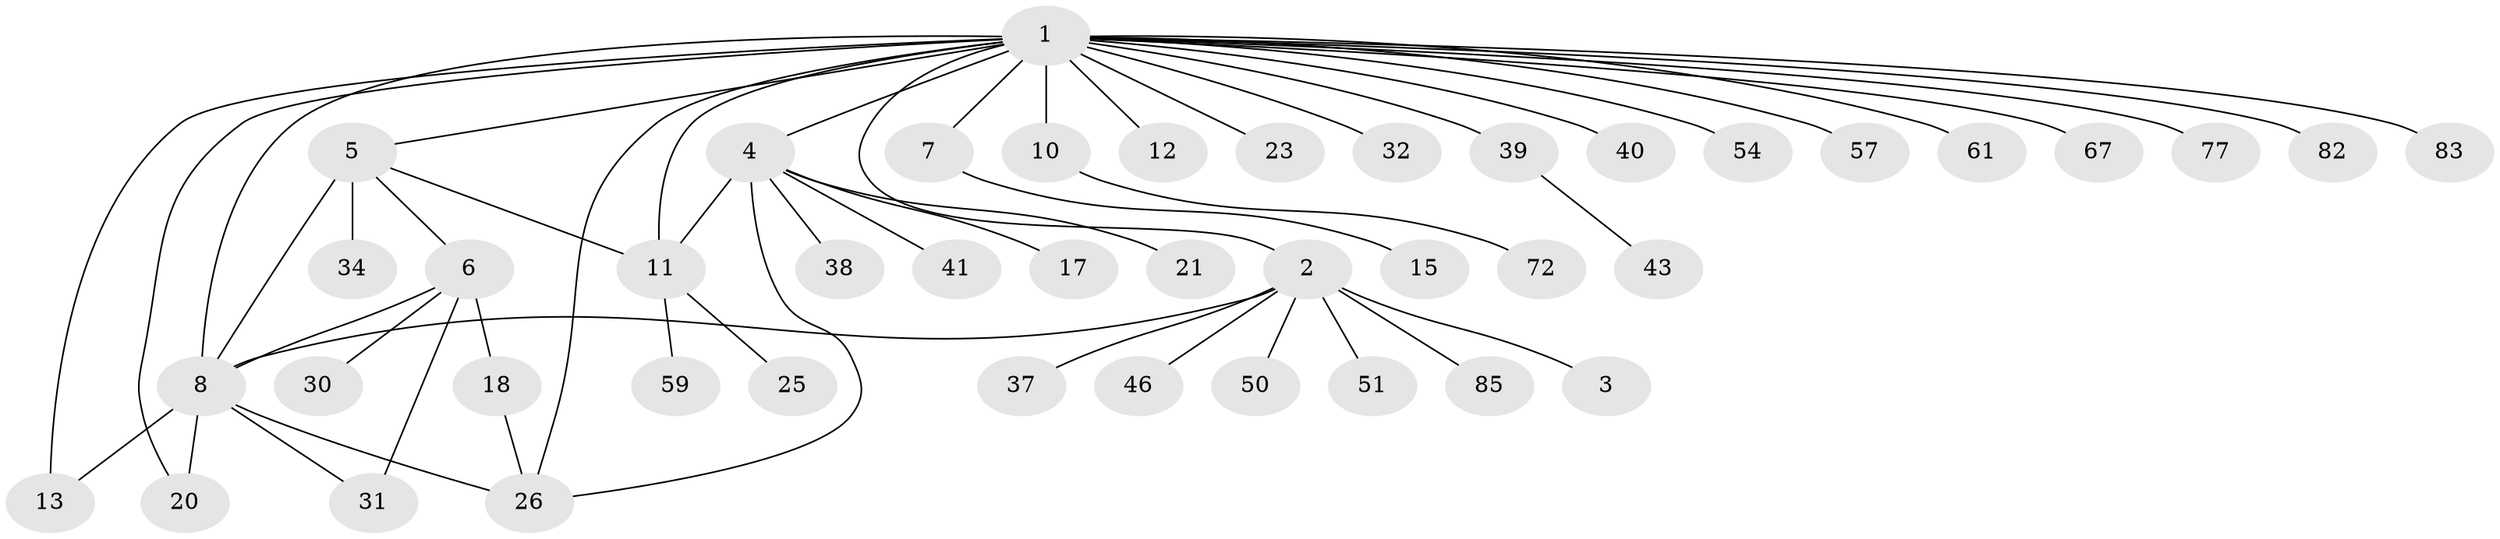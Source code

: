 // original degree distribution, {25: 0.011494252873563218, 9: 0.022988505747126436, 1: 0.5402298850574713, 5: 0.06896551724137931, 2: 0.20689655172413793, 8: 0.011494252873563218, 3: 0.06896551724137931, 4: 0.05747126436781609, 6: 0.011494252873563218}
// Generated by graph-tools (version 1.1) at 2025/14/03/09/25 04:14:24]
// undirected, 43 vertices, 53 edges
graph export_dot {
graph [start="1"]
  node [color=gray90,style=filled];
  1;
  2;
  3;
  4 [super="+9+28"];
  5 [super="+19+78+36"];
  6;
  7;
  8 [super="+70+56+48+14+27+22+24"];
  10 [super="+29"];
  11;
  12;
  13 [super="+52"];
  15 [super="+16+84+44"];
  17;
  18 [super="+60+33"];
  20;
  21;
  23;
  25;
  26 [super="+53+87+49"];
  30 [super="+68+35"];
  31 [super="+86"];
  32;
  34;
  37;
  38;
  39 [super="+42"];
  40;
  41 [super="+45"];
  43;
  46;
  50;
  51 [super="+65"];
  54;
  57;
  59;
  61;
  67;
  72 [super="+73"];
  77;
  82;
  83;
  85;
  1 -- 2;
  1 -- 4;
  1 -- 5;
  1 -- 7;
  1 -- 10;
  1 -- 11;
  1 -- 12;
  1 -- 13 [weight=2];
  1 -- 20;
  1 -- 23;
  1 -- 26;
  1 -- 32;
  1 -- 39;
  1 -- 40;
  1 -- 54;
  1 -- 57;
  1 -- 61;
  1 -- 67;
  1 -- 77;
  1 -- 82;
  1 -- 83;
  1 -- 8 [weight=3];
  2 -- 3;
  2 -- 8 [weight=2];
  2 -- 37;
  2 -- 46;
  2 -- 50;
  2 -- 51;
  2 -- 85;
  4 -- 11;
  4 -- 17;
  4 -- 21;
  4 -- 38;
  4 -- 41;
  4 -- 26;
  5 -- 6;
  5 -- 8 [weight=3];
  5 -- 34;
  5 -- 11;
  6 -- 18;
  6 -- 30;
  6 -- 8;
  6 -- 31;
  7 -- 15;
  8 -- 20;
  8 -- 31;
  8 -- 13;
  8 -- 26;
  10 -- 72;
  11 -- 25;
  11 -- 59;
  18 -- 26;
  39 -- 43;
}
